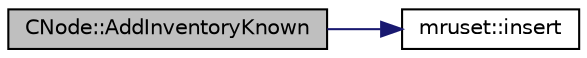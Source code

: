 digraph "CNode::AddInventoryKnown"
{
  edge [fontname="Helvetica",fontsize="10",labelfontname="Helvetica",labelfontsize="10"];
  node [fontname="Helvetica",fontsize="10",shape=record];
  rankdir="LR";
  Node194 [label="CNode::AddInventoryKnown",height=0.2,width=0.4,color="black", fillcolor="grey75", style="filled", fontcolor="black"];
  Node194 -> Node195 [color="midnightblue",fontsize="10",style="solid",fontname="Helvetica"];
  Node195 [label="mruset::insert",height=0.2,width=0.4,color="black", fillcolor="white", style="filled",URL="$d6/d19/classmruset.html#af2e0dfe9d8b029bde78457797cdc42a9"];
}
